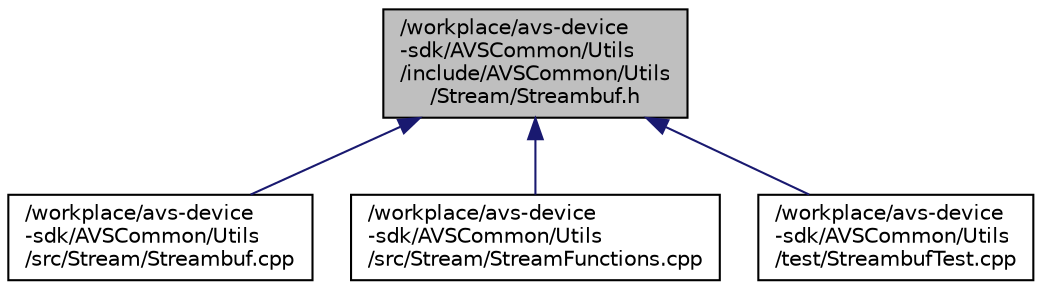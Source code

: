digraph "/workplace/avs-device-sdk/AVSCommon/Utils/include/AVSCommon/Utils/Stream/Streambuf.h"
{
  edge [fontname="Helvetica",fontsize="10",labelfontname="Helvetica",labelfontsize="10"];
  node [fontname="Helvetica",fontsize="10",shape=record];
  Node1 [label="/workplace/avs-device\l-sdk/AVSCommon/Utils\l/include/AVSCommon/Utils\l/Stream/Streambuf.h",height=0.2,width=0.4,color="black", fillcolor="grey75", style="filled", fontcolor="black"];
  Node1 -> Node2 [dir="back",color="midnightblue",fontsize="10",style="solid",fontname="Helvetica"];
  Node2 [label="/workplace/avs-device\l-sdk/AVSCommon/Utils\l/src/Stream/Streambuf.cpp",height=0.2,width=0.4,color="black", fillcolor="white", style="filled",URL="$_streambuf_8cpp.html"];
  Node1 -> Node3 [dir="back",color="midnightblue",fontsize="10",style="solid",fontname="Helvetica"];
  Node3 [label="/workplace/avs-device\l-sdk/AVSCommon/Utils\l/src/Stream/StreamFunctions.cpp",height=0.2,width=0.4,color="black", fillcolor="white", style="filled",URL="$_stream_functions_8cpp.html"];
  Node1 -> Node4 [dir="back",color="midnightblue",fontsize="10",style="solid",fontname="Helvetica"];
  Node4 [label="/workplace/avs-device\l-sdk/AVSCommon/Utils\l/test/StreambufTest.cpp",height=0.2,width=0.4,color="black", fillcolor="white", style="filled",URL="$_streambuf_test_8cpp.html"];
}
